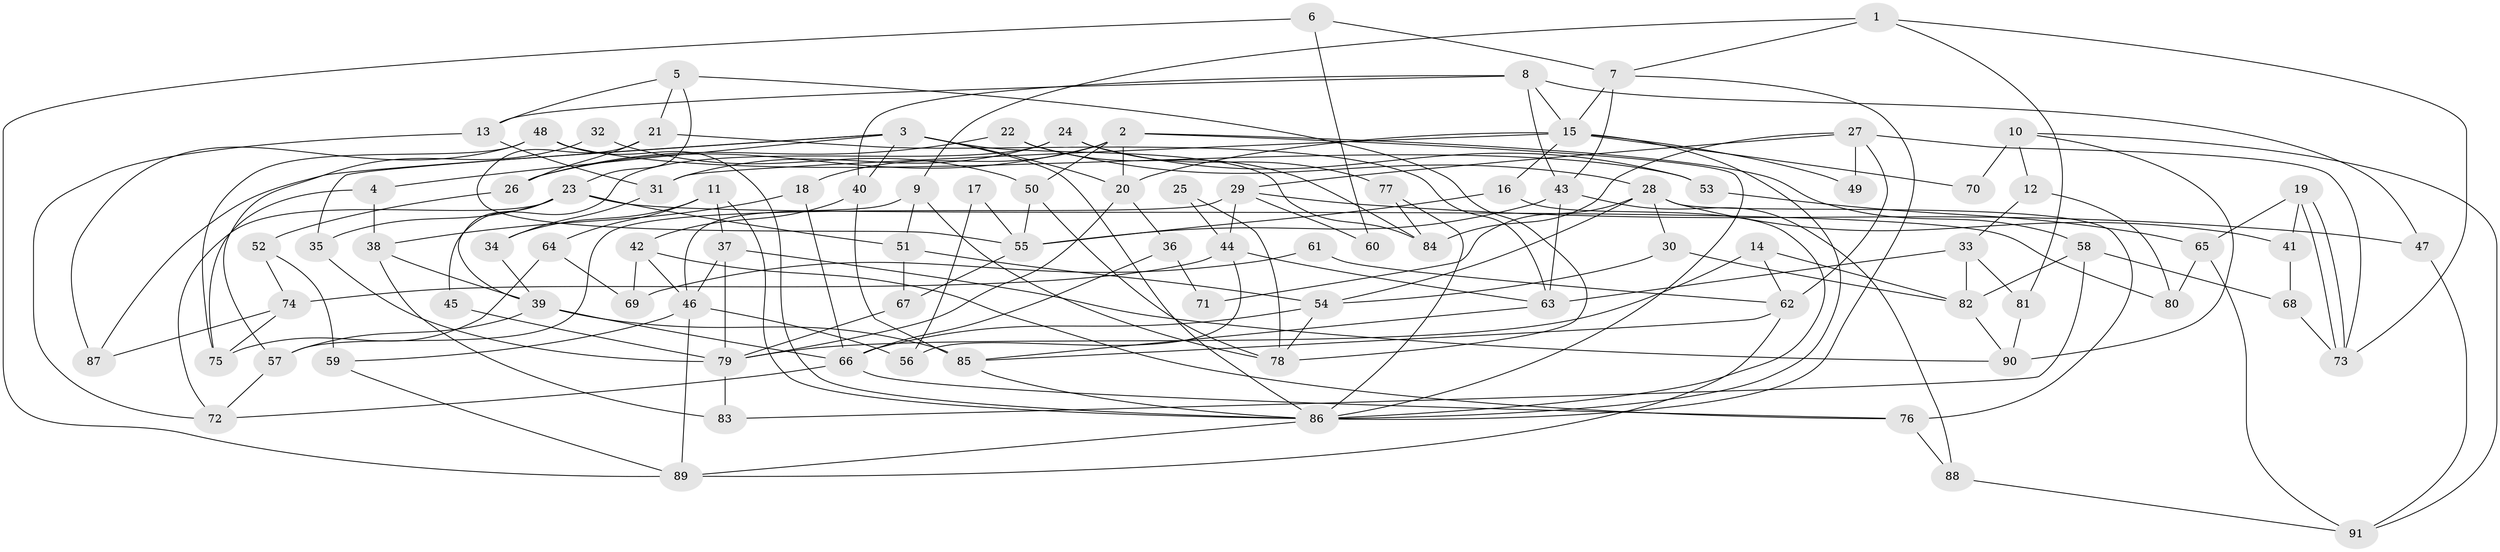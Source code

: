 // Generated by graph-tools (version 1.1) at 2025/14/03/09/25 04:14:53]
// undirected, 91 vertices, 182 edges
graph export_dot {
graph [start="1"]
  node [color=gray90,style=filled];
  1;
  2;
  3;
  4;
  5;
  6;
  7;
  8;
  9;
  10;
  11;
  12;
  13;
  14;
  15;
  16;
  17;
  18;
  19;
  20;
  21;
  22;
  23;
  24;
  25;
  26;
  27;
  28;
  29;
  30;
  31;
  32;
  33;
  34;
  35;
  36;
  37;
  38;
  39;
  40;
  41;
  42;
  43;
  44;
  45;
  46;
  47;
  48;
  49;
  50;
  51;
  52;
  53;
  54;
  55;
  56;
  57;
  58;
  59;
  60;
  61;
  62;
  63;
  64;
  65;
  66;
  67;
  68;
  69;
  70;
  71;
  72;
  73;
  74;
  75;
  76;
  77;
  78;
  79;
  80;
  81;
  82;
  83;
  84;
  85;
  86;
  87;
  88;
  89;
  90;
  91;
  1 -- 7;
  1 -- 9;
  1 -- 73;
  1 -- 81;
  2 -- 86;
  2 -- 50;
  2 -- 18;
  2 -- 20;
  2 -- 26;
  2 -- 58;
  3 -- 20;
  3 -- 35;
  3 -- 4;
  3 -- 40;
  3 -- 84;
  3 -- 86;
  3 -- 87;
  4 -- 38;
  4 -- 75;
  5 -- 21;
  5 -- 13;
  5 -- 23;
  5 -- 78;
  6 -- 7;
  6 -- 89;
  6 -- 60;
  7 -- 15;
  7 -- 86;
  7 -- 43;
  8 -- 43;
  8 -- 40;
  8 -- 13;
  8 -- 15;
  8 -- 47;
  9 -- 78;
  9 -- 51;
  9 -- 46;
  10 -- 12;
  10 -- 90;
  10 -- 70;
  10 -- 91;
  11 -- 86;
  11 -- 37;
  11 -- 34;
  11 -- 64;
  12 -- 33;
  12 -- 80;
  13 -- 31;
  13 -- 72;
  14 -- 79;
  14 -- 62;
  14 -- 82;
  15 -- 86;
  15 -- 16;
  15 -- 20;
  15 -- 31;
  15 -- 49;
  15 -- 70;
  16 -- 86;
  16 -- 55;
  17 -- 55;
  17 -- 56;
  18 -- 66;
  18 -- 38;
  19 -- 73;
  19 -- 73;
  19 -- 41;
  19 -- 65;
  20 -- 36;
  20 -- 79;
  21 -- 63;
  21 -- 55;
  21 -- 26;
  22 -- 26;
  22 -- 28;
  22 -- 84;
  23 -- 39;
  23 -- 35;
  23 -- 51;
  23 -- 72;
  23 -- 80;
  24 -- 77;
  24 -- 31;
  24 -- 45;
  24 -- 53;
  25 -- 78;
  25 -- 44;
  26 -- 52;
  27 -- 73;
  27 -- 84;
  27 -- 29;
  27 -- 49;
  27 -- 62;
  28 -- 30;
  28 -- 54;
  28 -- 41;
  28 -- 71;
  28 -- 76;
  29 -- 57;
  29 -- 44;
  29 -- 47;
  29 -- 60;
  30 -- 82;
  30 -- 54;
  31 -- 34;
  32 -- 50;
  32 -- 57;
  33 -- 82;
  33 -- 63;
  33 -- 81;
  34 -- 39;
  35 -- 79;
  36 -- 66;
  36 -- 71;
  37 -- 90;
  37 -- 46;
  37 -- 79;
  38 -- 39;
  38 -- 83;
  39 -- 85;
  39 -- 66;
  39 -- 57;
  40 -- 85;
  40 -- 42;
  41 -- 68;
  42 -- 46;
  42 -- 69;
  42 -- 76;
  43 -- 88;
  43 -- 55;
  43 -- 63;
  44 -- 63;
  44 -- 56;
  44 -- 74;
  45 -- 79;
  46 -- 89;
  46 -- 56;
  46 -- 59;
  47 -- 91;
  48 -- 87;
  48 -- 53;
  48 -- 75;
  48 -- 86;
  50 -- 78;
  50 -- 55;
  51 -- 67;
  51 -- 54;
  52 -- 74;
  52 -- 59;
  53 -- 65;
  54 -- 66;
  54 -- 78;
  55 -- 67;
  57 -- 72;
  58 -- 83;
  58 -- 68;
  58 -- 82;
  59 -- 89;
  61 -- 69;
  61 -- 62;
  62 -- 89;
  62 -- 85;
  63 -- 85;
  64 -- 75;
  64 -- 69;
  65 -- 91;
  65 -- 80;
  66 -- 76;
  66 -- 72;
  67 -- 79;
  68 -- 73;
  74 -- 75;
  74 -- 87;
  76 -- 88;
  77 -- 84;
  77 -- 86;
  79 -- 83;
  81 -- 90;
  82 -- 90;
  85 -- 86;
  86 -- 89;
  88 -- 91;
}
